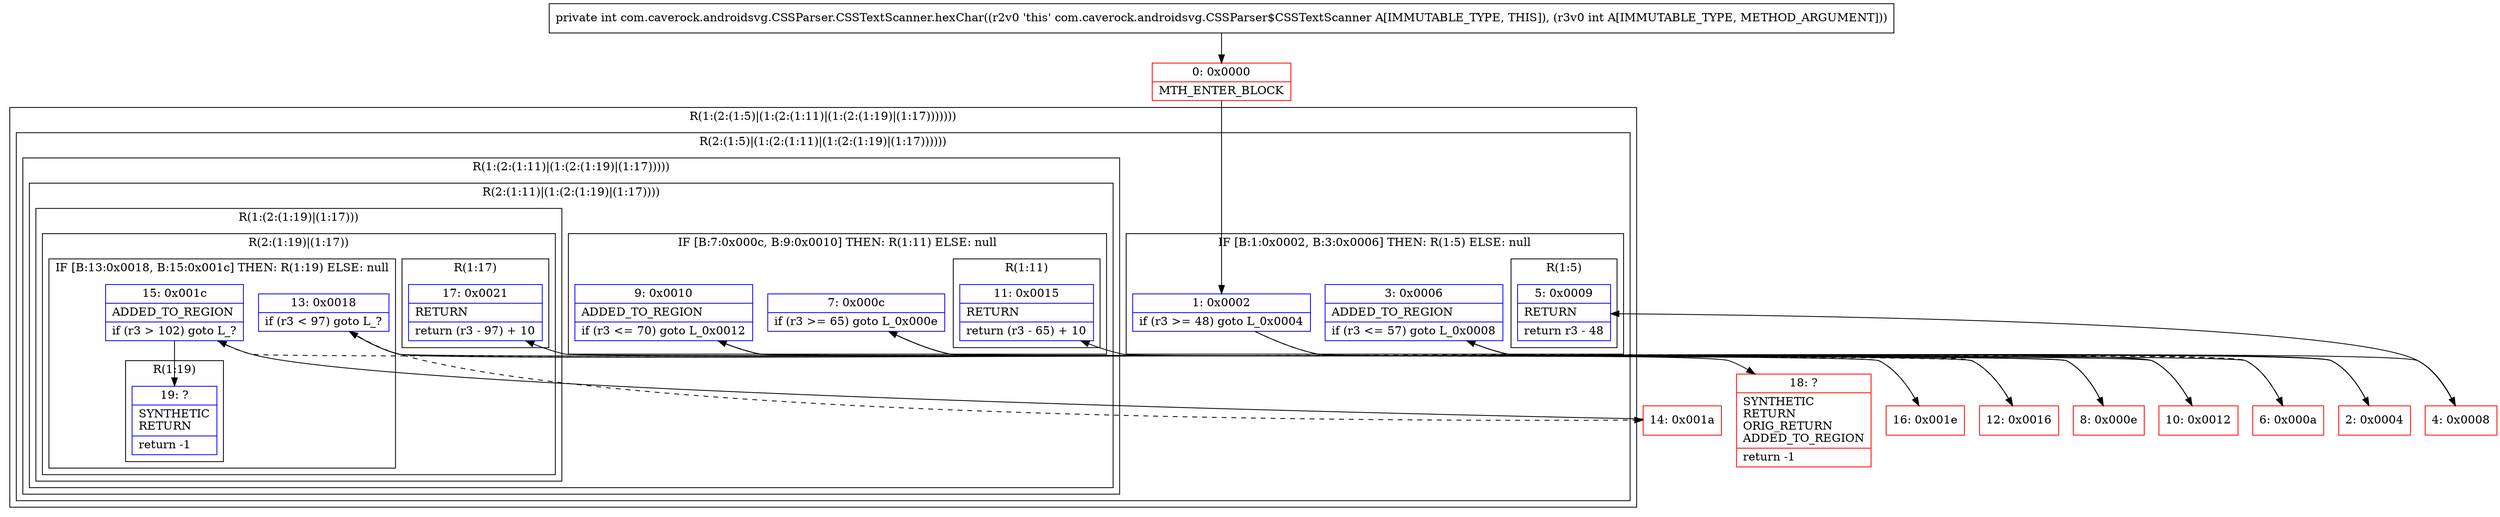 digraph "CFG forcom.caverock.androidsvg.CSSParser.CSSTextScanner.hexChar(I)I" {
subgraph cluster_Region_1291506937 {
label = "R(1:(2:(1:5)|(1:(2:(1:11)|(1:(2:(1:19)|(1:17)))))))";
node [shape=record,color=blue];
subgraph cluster_Region_274175200 {
label = "R(2:(1:5)|(1:(2:(1:11)|(1:(2:(1:19)|(1:17))))))";
node [shape=record,color=blue];
subgraph cluster_IfRegion_975246494 {
label = "IF [B:1:0x0002, B:3:0x0006] THEN: R(1:5) ELSE: null";
node [shape=record,color=blue];
Node_1 [shape=record,label="{1\:\ 0x0002|if (r3 \>= 48) goto L_0x0004\l}"];
Node_3 [shape=record,label="{3\:\ 0x0006|ADDED_TO_REGION\l|if (r3 \<= 57) goto L_0x0008\l}"];
subgraph cluster_Region_2006877369 {
label = "R(1:5)";
node [shape=record,color=blue];
Node_5 [shape=record,label="{5\:\ 0x0009|RETURN\l|return r3 \- 48\l}"];
}
}
subgraph cluster_Region_1842989999 {
label = "R(1:(2:(1:11)|(1:(2:(1:19)|(1:17)))))";
node [shape=record,color=blue];
subgraph cluster_Region_1099276896 {
label = "R(2:(1:11)|(1:(2:(1:19)|(1:17))))";
node [shape=record,color=blue];
subgraph cluster_IfRegion_1932712746 {
label = "IF [B:7:0x000c, B:9:0x0010] THEN: R(1:11) ELSE: null";
node [shape=record,color=blue];
Node_7 [shape=record,label="{7\:\ 0x000c|if (r3 \>= 65) goto L_0x000e\l}"];
Node_9 [shape=record,label="{9\:\ 0x0010|ADDED_TO_REGION\l|if (r3 \<= 70) goto L_0x0012\l}"];
subgraph cluster_Region_1879716537 {
label = "R(1:11)";
node [shape=record,color=blue];
Node_11 [shape=record,label="{11\:\ 0x0015|RETURN\l|return (r3 \- 65) + 10\l}"];
}
}
subgraph cluster_Region_1395461028 {
label = "R(1:(2:(1:19)|(1:17)))";
node [shape=record,color=blue];
subgraph cluster_Region_1062675715 {
label = "R(2:(1:19)|(1:17))";
node [shape=record,color=blue];
subgraph cluster_IfRegion_1524187720 {
label = "IF [B:13:0x0018, B:15:0x001c] THEN: R(1:19) ELSE: null";
node [shape=record,color=blue];
Node_13 [shape=record,label="{13\:\ 0x0018|if (r3 \< 97) goto L_?\l}"];
Node_15 [shape=record,label="{15\:\ 0x001c|ADDED_TO_REGION\l|if (r3 \> 102) goto L_?\l}"];
subgraph cluster_Region_2070359120 {
label = "R(1:19)";
node [shape=record,color=blue];
Node_19 [shape=record,label="{19\:\ ?|SYNTHETIC\lRETURN\l|return \-1\l}"];
}
}
subgraph cluster_Region_1085044915 {
label = "R(1:17)";
node [shape=record,color=blue];
Node_17 [shape=record,label="{17\:\ 0x0021|RETURN\l|return (r3 \- 97) + 10\l}"];
}
}
}
}
}
}
}
Node_0 [shape=record,color=red,label="{0\:\ 0x0000|MTH_ENTER_BLOCK\l}"];
Node_2 [shape=record,color=red,label="{2\:\ 0x0004}"];
Node_4 [shape=record,color=red,label="{4\:\ 0x0008}"];
Node_6 [shape=record,color=red,label="{6\:\ 0x000a}"];
Node_8 [shape=record,color=red,label="{8\:\ 0x000e}"];
Node_10 [shape=record,color=red,label="{10\:\ 0x0012}"];
Node_12 [shape=record,color=red,label="{12\:\ 0x0016}"];
Node_14 [shape=record,color=red,label="{14\:\ 0x001a}"];
Node_16 [shape=record,color=red,label="{16\:\ 0x001e}"];
Node_18 [shape=record,color=red,label="{18\:\ ?|SYNTHETIC\lRETURN\lORIG_RETURN\lADDED_TO_REGION\l|return \-1\l}"];
MethodNode[shape=record,label="{private int com.caverock.androidsvg.CSSParser.CSSTextScanner.hexChar((r2v0 'this' com.caverock.androidsvg.CSSParser$CSSTextScanner A[IMMUTABLE_TYPE, THIS]), (r3v0 int A[IMMUTABLE_TYPE, METHOD_ARGUMENT])) }"];
MethodNode -> Node_0;
Node_1 -> Node_2;
Node_1 -> Node_6[style=dashed];
Node_3 -> Node_4;
Node_3 -> Node_6[style=dashed];
Node_7 -> Node_8;
Node_7 -> Node_12[style=dashed];
Node_9 -> Node_10;
Node_9 -> Node_12[style=dashed];
Node_13 -> Node_14[style=dashed];
Node_13 -> Node_18;
Node_15 -> Node_16[style=dashed];
Node_15 -> Node_19;
Node_0 -> Node_1;
Node_2 -> Node_3;
Node_4 -> Node_5;
Node_6 -> Node_7;
Node_8 -> Node_9;
Node_10 -> Node_11;
Node_12 -> Node_13;
Node_14 -> Node_15;
Node_16 -> Node_17;
}

